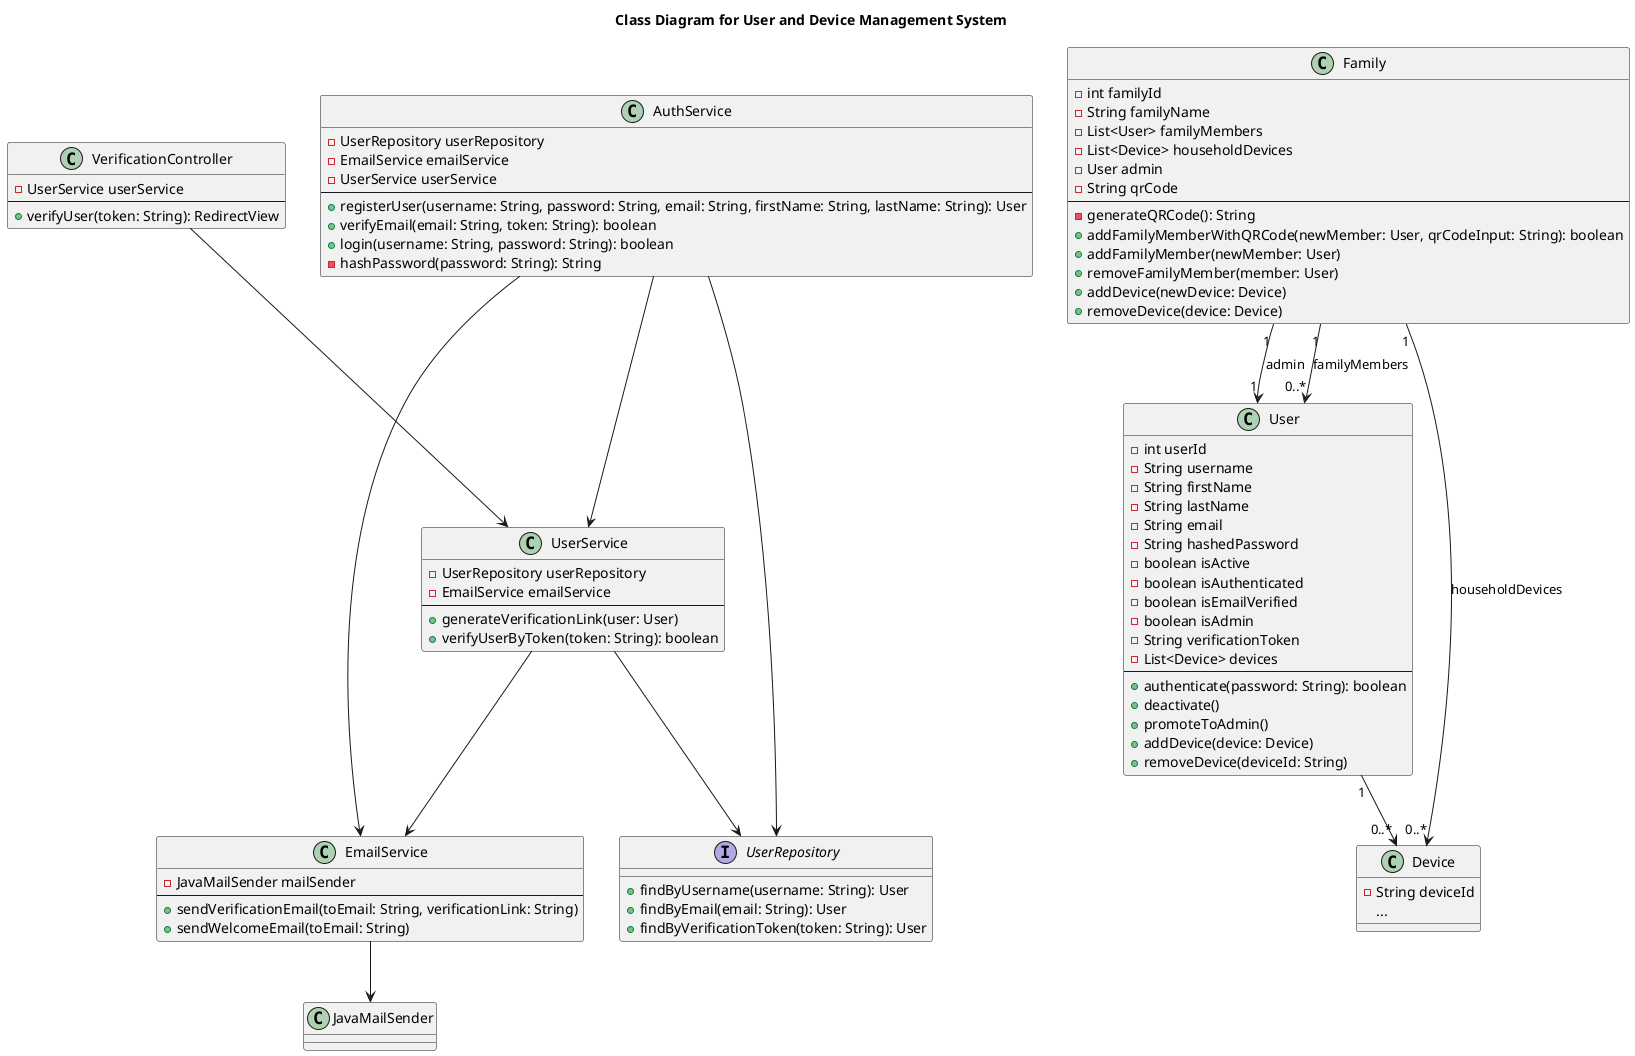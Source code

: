 @startuml
title Class Diagram for User and Device Management System

class AuthService {
    - UserRepository userRepository
    - EmailService emailService
    - UserService userService
    --
    + registerUser(username: String, password: String, email: String, firstName: String, lastName: String): User
    + verifyEmail(email: String, token: String): boolean
    + login(username: String, password: String): boolean
    - hashPassword(password: String): String
}

class UserService {
    - UserRepository userRepository
    - EmailService emailService
    --
    + generateVerificationLink(user: User)
    + verifyUserByToken(token: String): boolean
}

class EmailService {
    - JavaMailSender mailSender
    --
    + sendVerificationEmail(toEmail: String, verificationLink: String)
    + sendWelcomeEmail(toEmail: String)
}

class User {
    - int userId
    - String username
    - String firstName
    - String lastName
    - String email
    - String hashedPassword
    - boolean isActive
    - boolean isAuthenticated
    - boolean isEmailVerified
    - boolean isAdmin
    - String verificationToken
    - List<Device> devices
    --
    + authenticate(password: String): boolean
    + deactivate()
    + promoteToAdmin()
    + addDevice(device: Device)
    + removeDevice(deviceId: String)
}

class Family {
    - int familyId
    - String familyName
    - List<User> familyMembers
    - List<Device> householdDevices
    - User admin
    - String qrCode
    --
    - generateQRCode(): String
    + addFamilyMemberWithQRCode(newMember: User, qrCodeInput: String): boolean
    + addFamilyMember(newMember: User)
    + removeFamilyMember(member: User)
    + addDevice(newDevice: Device)
    + removeDevice(device: Device)
}

interface UserRepository {
    + findByUsername(username: String): User
    + findByEmail(email: String): User
    + findByVerificationToken(token: String): User
}

class Device {
    - String deviceId
    ...
}

class VerificationController {
    - UserService userService
    --
    + verifyUser(token: String): RedirectView
}

AuthService --> UserRepository
AuthService --> EmailService
AuthService --> UserService
UserService --> UserRepository
UserService --> EmailService
EmailService --> JavaMailSender
User "1" --> "0..*" Device
Family "1" --> "1" User : admin
Family "1" --> "0..*" User : familyMembers
Family "1" --> "0..*" Device : householdDevices
VerificationController --> UserService

@enduml
